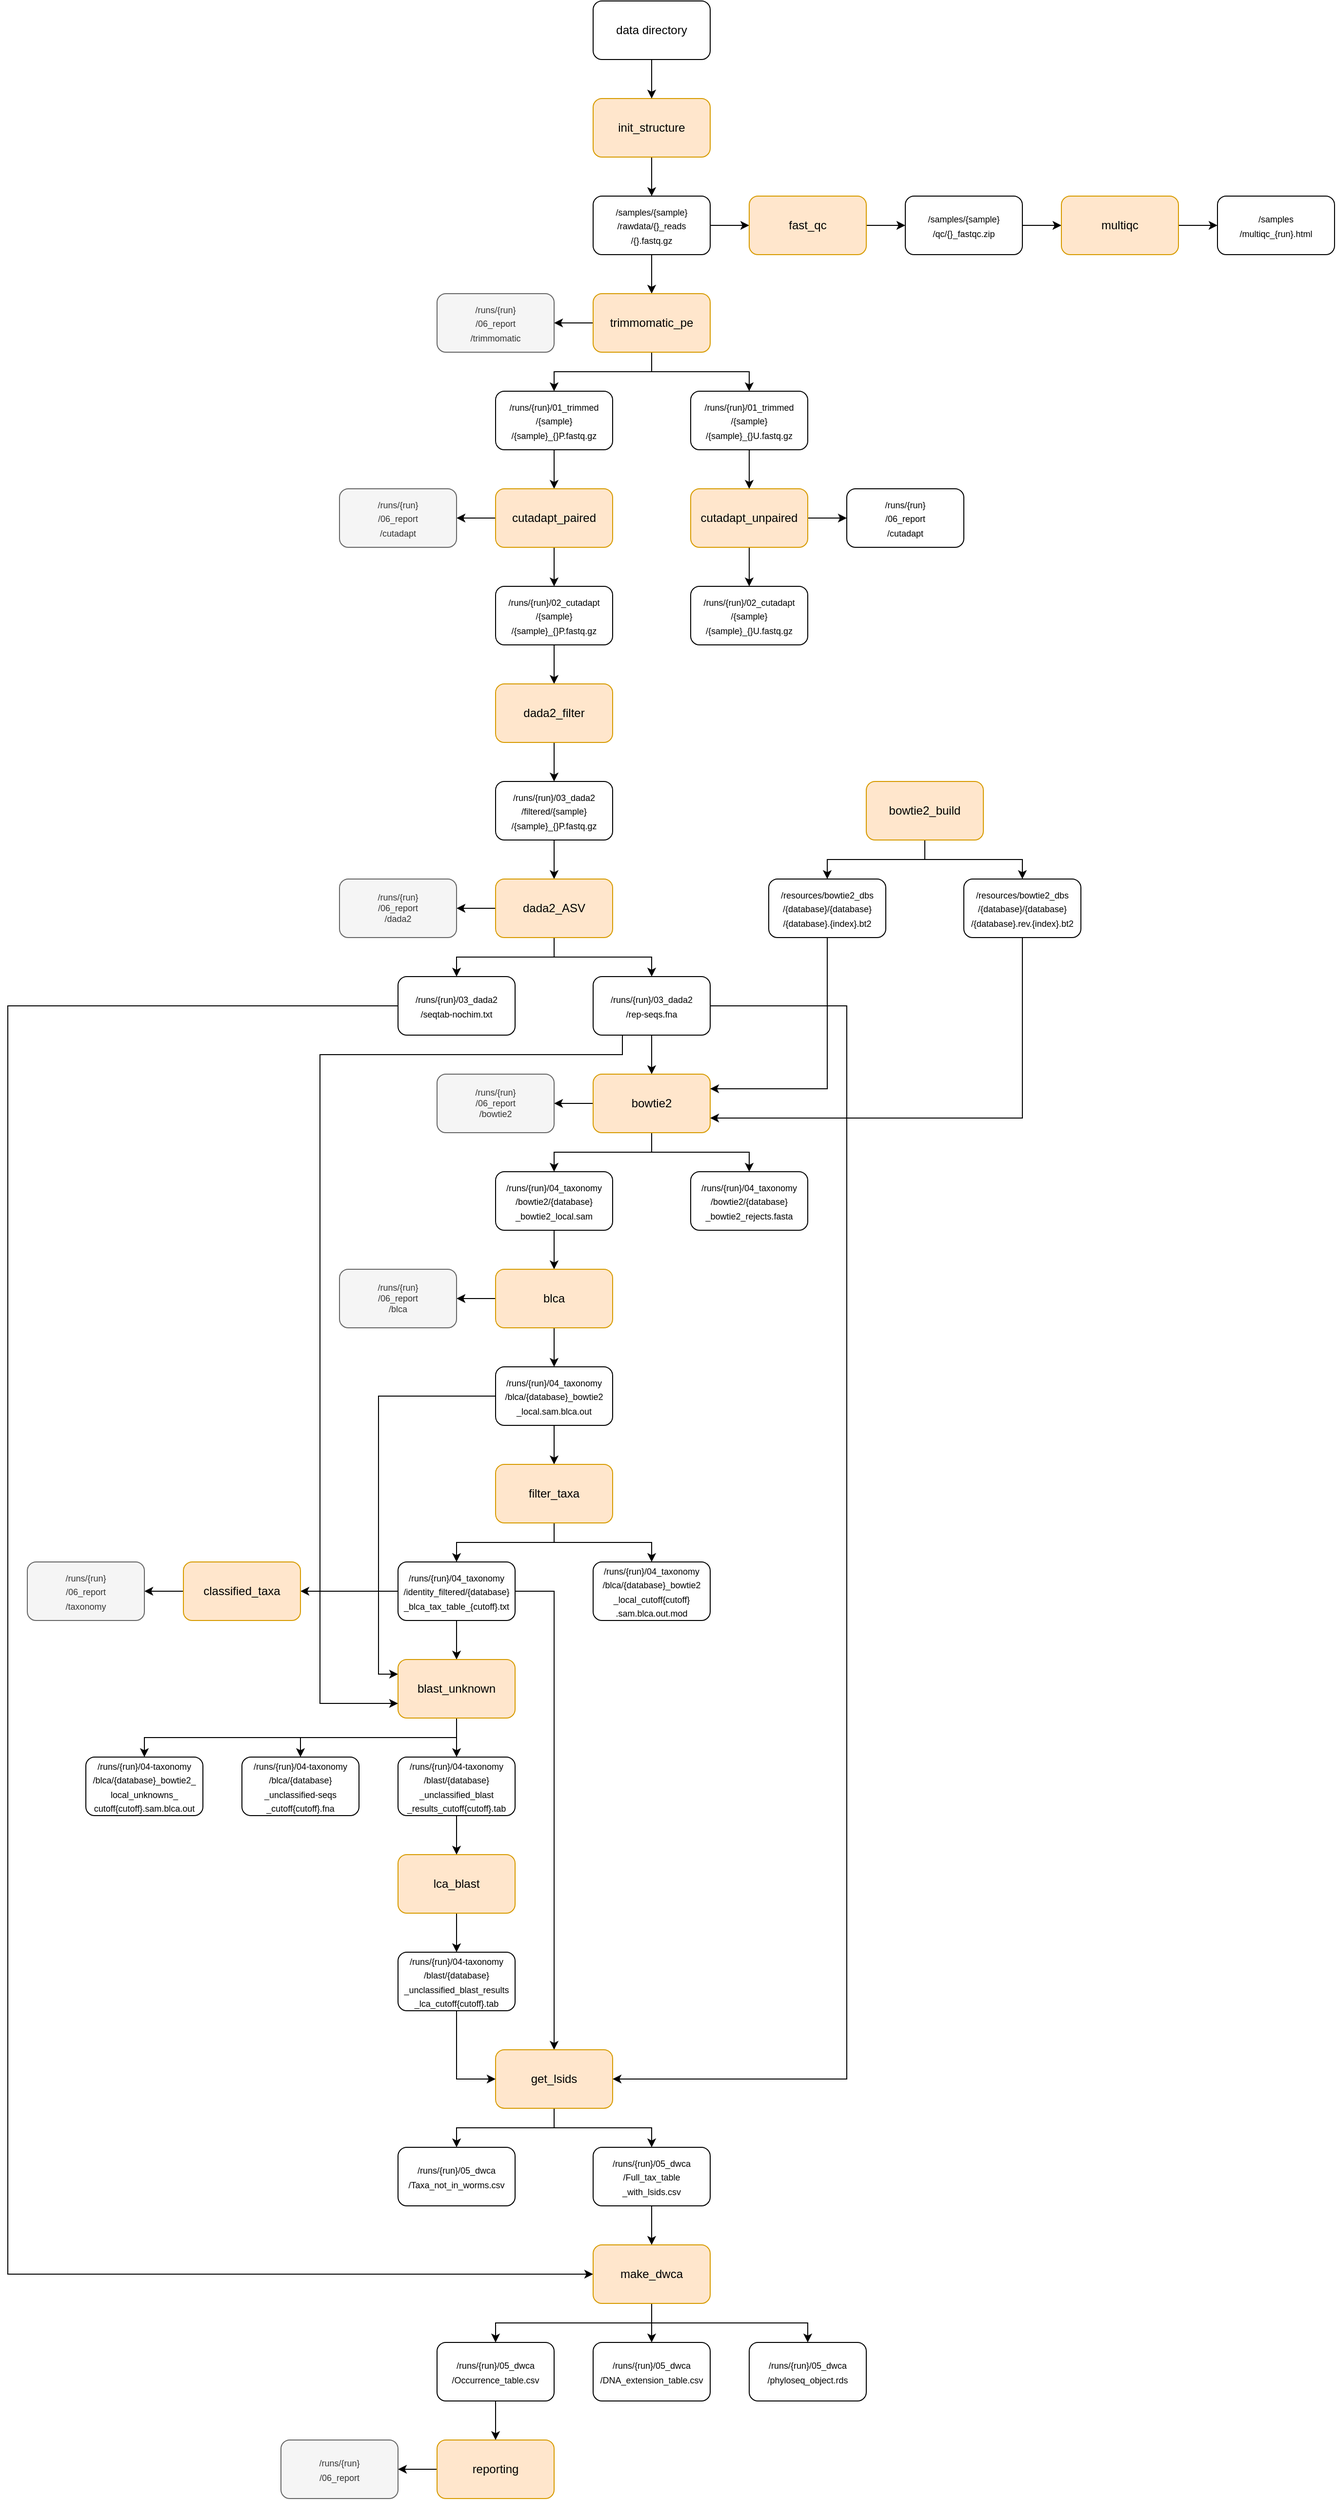 <mxfile version="20.3.0" type="device"><diagram id="ftIVpdSop07Rvwbks5K7" name="Page-1"><mxGraphModel dx="3125" dy="1142" grid="1" gridSize="10" guides="1" tooltips="1" connect="1" arrows="1" fold="1" page="1" pageScale="1" pageWidth="2339" pageHeight="3300" math="0" shadow="0"><root><mxCell id="0"/><mxCell id="1" parent="0"/><mxCell id="pwXqvUkwiRESxQuLAStF-6" style="edgeStyle=orthogonalEdgeStyle;rounded=0;orthogonalLoop=1;jettySize=auto;html=1;exitX=0.5;exitY=1;exitDx=0;exitDy=0;entryX=0.5;entryY=0;entryDx=0;entryDy=0;" parent="1" source="pwXqvUkwiRESxQuLAStF-1" target="pwXqvUkwiRESxQuLAStF-5" edge="1"><mxGeometry relative="1" as="geometry"/></mxCell><mxCell id="pwXqvUkwiRESxQuLAStF-1" value="init_structure" style="rounded=1;whiteSpace=wrap;html=1;fillColor=#ffe6cc;strokeColor=#d79b00;" parent="1" vertex="1"><mxGeometry x="480" y="140" width="120" height="60" as="geometry"/></mxCell><mxCell id="pwXqvUkwiRESxQuLAStF-4" style="edgeStyle=orthogonalEdgeStyle;rounded=0;orthogonalLoop=1;jettySize=auto;html=1;exitX=0.5;exitY=1;exitDx=0;exitDy=0;entryX=0.5;entryY=0;entryDx=0;entryDy=0;" parent="1" source="pwXqvUkwiRESxQuLAStF-3" target="pwXqvUkwiRESxQuLAStF-1" edge="1"><mxGeometry relative="1" as="geometry"/></mxCell><mxCell id="pwXqvUkwiRESxQuLAStF-3" value="data directory" style="rounded=1;whiteSpace=wrap;html=1;" parent="1" vertex="1"><mxGeometry x="480" y="40" width="120" height="60" as="geometry"/></mxCell><mxCell id="pwXqvUkwiRESxQuLAStF-8" style="edgeStyle=orthogonalEdgeStyle;rounded=0;orthogonalLoop=1;jettySize=auto;html=1;exitX=1;exitY=0.5;exitDx=0;exitDy=0;entryX=0;entryY=0.5;entryDx=0;entryDy=0;" parent="1" source="pwXqvUkwiRESxQuLAStF-5" target="pwXqvUkwiRESxQuLAStF-7" edge="1"><mxGeometry relative="1" as="geometry"/></mxCell><mxCell id="pwXqvUkwiRESxQuLAStF-18" style="edgeStyle=orthogonalEdgeStyle;rounded=0;orthogonalLoop=1;jettySize=auto;html=1;exitX=0.5;exitY=1;exitDx=0;exitDy=0;entryX=0.5;entryY=0;entryDx=0;entryDy=0;" parent="1" source="pwXqvUkwiRESxQuLAStF-5" target="pwXqvUkwiRESxQuLAStF-17" edge="1"><mxGeometry relative="1" as="geometry"/></mxCell><mxCell id="pwXqvUkwiRESxQuLAStF-5" value="&lt;font style=&quot;font-size: 9px;&quot;&gt;/samples/{sample}&lt;br&gt;/rawdata/{}_reads&lt;br&gt;/{}.fastq.gz&lt;br&gt;&lt;/font&gt;" style="rounded=1;whiteSpace=wrap;html=1;" parent="1" vertex="1"><mxGeometry x="480" y="240" width="120" height="60" as="geometry"/></mxCell><mxCell id="pwXqvUkwiRESxQuLAStF-10" style="edgeStyle=orthogonalEdgeStyle;rounded=0;orthogonalLoop=1;jettySize=auto;html=1;exitX=1;exitY=0.5;exitDx=0;exitDy=0;entryX=0;entryY=0.5;entryDx=0;entryDy=0;" parent="1" source="pwXqvUkwiRESxQuLAStF-7" target="pwXqvUkwiRESxQuLAStF-9" edge="1"><mxGeometry relative="1" as="geometry"/></mxCell><mxCell id="pwXqvUkwiRESxQuLAStF-7" value="fast_qc" style="rounded=1;whiteSpace=wrap;html=1;fillColor=#ffe6cc;strokeColor=#d79b00;" parent="1" vertex="1"><mxGeometry x="640" y="240" width="120" height="60" as="geometry"/></mxCell><mxCell id="pwXqvUkwiRESxQuLAStF-12" style="edgeStyle=orthogonalEdgeStyle;rounded=0;orthogonalLoop=1;jettySize=auto;html=1;exitX=1;exitY=0.5;exitDx=0;exitDy=0;entryX=0;entryY=0.5;entryDx=0;entryDy=0;" parent="1" source="pwXqvUkwiRESxQuLAStF-9" target="pwXqvUkwiRESxQuLAStF-11" edge="1"><mxGeometry relative="1" as="geometry"/></mxCell><mxCell id="pwXqvUkwiRESxQuLAStF-9" value="&lt;font style=&quot;font-size: 9px;&quot;&gt;/samples/{sample}&lt;br&gt;/qc/{}_fastqc.zip&lt;/font&gt;" style="rounded=1;whiteSpace=wrap;html=1;" parent="1" vertex="1"><mxGeometry x="800" y="240" width="120" height="60" as="geometry"/></mxCell><mxCell id="pwXqvUkwiRESxQuLAStF-16" style="edgeStyle=orthogonalEdgeStyle;rounded=0;orthogonalLoop=1;jettySize=auto;html=1;exitX=1;exitY=0.5;exitDx=0;exitDy=0;entryX=0;entryY=0.5;entryDx=0;entryDy=0;" parent="1" source="pwXqvUkwiRESxQuLAStF-11" target="pwXqvUkwiRESxQuLAStF-13" edge="1"><mxGeometry relative="1" as="geometry"/></mxCell><mxCell id="pwXqvUkwiRESxQuLAStF-11" value="multiqc" style="rounded=1;whiteSpace=wrap;html=1;fillColor=#ffe6cc;strokeColor=#d79b00;" parent="1" vertex="1"><mxGeometry x="960" y="240" width="120" height="60" as="geometry"/></mxCell><mxCell id="pwXqvUkwiRESxQuLAStF-13" value="&lt;font style=&quot;font-size: 9px;&quot;&gt;/samples&lt;br&gt;/multiqc_{run}.html&lt;/font&gt;" style="rounded=1;whiteSpace=wrap;html=1;" parent="1" vertex="1"><mxGeometry x="1120" y="240" width="120" height="60" as="geometry"/></mxCell><mxCell id="pwXqvUkwiRESxQuLAStF-20" style="edgeStyle=orthogonalEdgeStyle;rounded=0;orthogonalLoop=1;jettySize=auto;html=1;exitX=0.5;exitY=1;exitDx=0;exitDy=0;entryX=0.5;entryY=0;entryDx=0;entryDy=0;" parent="1" source="pwXqvUkwiRESxQuLAStF-17" target="pwXqvUkwiRESxQuLAStF-19" edge="1"><mxGeometry relative="1" as="geometry"/></mxCell><mxCell id="pwXqvUkwiRESxQuLAStF-22" style="edgeStyle=orthogonalEdgeStyle;rounded=0;orthogonalLoop=1;jettySize=auto;html=1;exitX=0;exitY=0.5;exitDx=0;exitDy=0;entryX=1;entryY=0.5;entryDx=0;entryDy=0;" parent="1" source="pwXqvUkwiRESxQuLAStF-17" target="pwXqvUkwiRESxQuLAStF-21" edge="1"><mxGeometry relative="1" as="geometry"/></mxCell><mxCell id="zPDTqEby4hd5RJzhuiAF-2" style="edgeStyle=orthogonalEdgeStyle;rounded=0;orthogonalLoop=1;jettySize=auto;html=1;exitX=0.5;exitY=1;exitDx=0;exitDy=0;entryX=0.5;entryY=0;entryDx=0;entryDy=0;fontSize=9;" parent="1" source="pwXqvUkwiRESxQuLAStF-17" target="zPDTqEby4hd5RJzhuiAF-1" edge="1"><mxGeometry relative="1" as="geometry"/></mxCell><mxCell id="pwXqvUkwiRESxQuLAStF-17" value="trimmomatic_pe" style="rounded=1;whiteSpace=wrap;html=1;fillColor=#ffe6cc;strokeColor=#d79b00;" parent="1" vertex="1"><mxGeometry x="480" y="340" width="120" height="60" as="geometry"/></mxCell><mxCell id="zPDTqEby4hd5RJzhuiAF-3" style="edgeStyle=orthogonalEdgeStyle;rounded=0;orthogonalLoop=1;jettySize=auto;html=1;exitX=0.5;exitY=1;exitDx=0;exitDy=0;entryX=0.5;entryY=0;entryDx=0;entryDy=0;fontSize=9;" parent="1" source="pwXqvUkwiRESxQuLAStF-19" target="pwXqvUkwiRESxQuLAStF-23" edge="1"><mxGeometry relative="1" as="geometry"/></mxCell><mxCell id="pwXqvUkwiRESxQuLAStF-19" value="&lt;font style=&quot;font-size: 9px;&quot;&gt;/runs/{run}/01_trimmed&lt;br&gt;/{sample}&lt;br&gt;/{sample}_{}P.fastq.gz&lt;/font&gt;" style="rounded=1;whiteSpace=wrap;html=1;" parent="1" vertex="1"><mxGeometry x="380" y="440" width="120" height="60" as="geometry"/></mxCell><mxCell id="pwXqvUkwiRESxQuLAStF-21" value="&lt;font style=&quot;font-size: 9px;&quot;&gt;/runs/{run}&lt;br&gt;/06_report&lt;br&gt;/trimmomatic&lt;/font&gt;" style="rounded=1;whiteSpace=wrap;html=1;fillColor=#f5f5f5;fontColor=#333333;strokeColor=#666666;" parent="1" vertex="1"><mxGeometry x="320" y="340" width="120" height="60" as="geometry"/></mxCell><mxCell id="pwXqvUkwiRESxQuLAStF-26" style="edgeStyle=orthogonalEdgeStyle;rounded=0;orthogonalLoop=1;jettySize=auto;html=1;exitX=0.5;exitY=1;exitDx=0;exitDy=0;entryX=0.5;entryY=0;entryDx=0;entryDy=0;" parent="1" source="pwXqvUkwiRESxQuLAStF-23" target="pwXqvUkwiRESxQuLAStF-25" edge="1"><mxGeometry relative="1" as="geometry"/></mxCell><mxCell id="pwXqvUkwiRESxQuLAStF-28" style="edgeStyle=orthogonalEdgeStyle;rounded=0;orthogonalLoop=1;jettySize=auto;html=1;exitX=0;exitY=0.5;exitDx=0;exitDy=0;entryX=1;entryY=0.5;entryDx=0;entryDy=0;" parent="1" source="pwXqvUkwiRESxQuLAStF-23" target="pwXqvUkwiRESxQuLAStF-27" edge="1"><mxGeometry relative="1" as="geometry"/></mxCell><mxCell id="pwXqvUkwiRESxQuLAStF-23" value="cutadapt_paired" style="rounded=1;whiteSpace=wrap;html=1;fillColor=#ffe6cc;strokeColor=#d79b00;" parent="1" vertex="1"><mxGeometry x="380" y="540" width="120" height="60" as="geometry"/></mxCell><mxCell id="pwXqvUkwiRESxQuLAStF-38" style="edgeStyle=orthogonalEdgeStyle;rounded=0;orthogonalLoop=1;jettySize=auto;html=1;exitX=0.5;exitY=1;exitDx=0;exitDy=0;entryX=0.5;entryY=0;entryDx=0;entryDy=0;" parent="1" source="pwXqvUkwiRESxQuLAStF-25" target="pwXqvUkwiRESxQuLAStF-37" edge="1"><mxGeometry relative="1" as="geometry"/></mxCell><mxCell id="pwXqvUkwiRESxQuLAStF-25" value="&lt;font style=&quot;font-size: 9px;&quot;&gt;/runs/{run}/02_cutadapt&lt;br&gt;/{sample}&lt;br&gt;/{sample}_{}P.fastq.gz&lt;br&gt;&lt;/font&gt;" style="rounded=1;whiteSpace=wrap;html=1;" parent="1" vertex="1"><mxGeometry x="380" y="640" width="120" height="60" as="geometry"/></mxCell><mxCell id="pwXqvUkwiRESxQuLAStF-27" value="&lt;font style=&quot;font-size: 9px;&quot;&gt;/runs/{run}&lt;br&gt;/06_report&lt;br&gt;/cutadapt&lt;/font&gt;" style="rounded=1;whiteSpace=wrap;html=1;fillColor=#f5f5f5;fontColor=#333333;strokeColor=#666666;" parent="1" vertex="1"><mxGeometry x="220" y="540" width="120" height="60" as="geometry"/></mxCell><mxCell id="pwXqvUkwiRESxQuLAStF-33" style="edgeStyle=orthogonalEdgeStyle;rounded=0;orthogonalLoop=1;jettySize=auto;html=1;exitX=1;exitY=0.5;exitDx=0;exitDy=0;entryX=0;entryY=0.5;entryDx=0;entryDy=0;" parent="1" source="pwXqvUkwiRESxQuLAStF-29" target="pwXqvUkwiRESxQuLAStF-32" edge="1"><mxGeometry relative="1" as="geometry"/></mxCell><mxCell id="pwXqvUkwiRESxQuLAStF-36" style="edgeStyle=orthogonalEdgeStyle;rounded=0;orthogonalLoop=1;jettySize=auto;html=1;exitX=0.5;exitY=1;exitDx=0;exitDy=0;entryX=0.5;entryY=0;entryDx=0;entryDy=0;" parent="1" source="pwXqvUkwiRESxQuLAStF-29" target="pwXqvUkwiRESxQuLAStF-35" edge="1"><mxGeometry relative="1" as="geometry"/></mxCell><mxCell id="pwXqvUkwiRESxQuLAStF-29" value="cutadapt_unpaired" style="rounded=1;whiteSpace=wrap;html=1;fillColor=#ffe6cc;strokeColor=#d79b00;" parent="1" vertex="1"><mxGeometry x="580" y="540" width="120" height="60" as="geometry"/></mxCell><mxCell id="pwXqvUkwiRESxQuLAStF-32" value="&lt;font style=&quot;font-size: 9px;&quot;&gt;/runs/{run}&lt;br&gt;/06_report&lt;br&gt;/cutadapt&lt;/font&gt;" style="rounded=1;whiteSpace=wrap;html=1;" parent="1" vertex="1"><mxGeometry x="740" y="540" width="120" height="60" as="geometry"/></mxCell><mxCell id="pwXqvUkwiRESxQuLAStF-35" value="&lt;span style=&quot;font-size: 9px;&quot;&gt;/runs/{run}/02_cutadapt&lt;/span&gt;&lt;br style=&quot;font-size: 9px;&quot;&gt;&lt;span style=&quot;font-size: 9px;&quot;&gt;/{sample}&lt;/span&gt;&lt;br style=&quot;font-size: 9px;&quot;&gt;&lt;span style=&quot;font-size: 9px;&quot;&gt;/{sample}_{}U.fastq.gz&lt;/span&gt;" style="rounded=1;whiteSpace=wrap;html=1;" parent="1" vertex="1"><mxGeometry x="580" y="640" width="120" height="60" as="geometry"/></mxCell><mxCell id="pwXqvUkwiRESxQuLAStF-41" style="edgeStyle=orthogonalEdgeStyle;rounded=0;orthogonalLoop=1;jettySize=auto;html=1;exitX=0.5;exitY=1;exitDx=0;exitDy=0;entryX=0.5;entryY=0;entryDx=0;entryDy=0;" parent="1" source="pwXqvUkwiRESxQuLAStF-37" target="pwXqvUkwiRESxQuLAStF-39" edge="1"><mxGeometry relative="1" as="geometry"/></mxCell><mxCell id="pwXqvUkwiRESxQuLAStF-37" value="dada2_filter" style="rounded=1;whiteSpace=wrap;html=1;fillColor=#ffe6cc;strokeColor=#d79b00;" parent="1" vertex="1"><mxGeometry x="380" y="740" width="120" height="60" as="geometry"/></mxCell><mxCell id="pwXqvUkwiRESxQuLAStF-43" style="edgeStyle=orthogonalEdgeStyle;rounded=0;orthogonalLoop=1;jettySize=auto;html=1;exitX=0.5;exitY=1;exitDx=0;exitDy=0;entryX=0.5;entryY=0;entryDx=0;entryDy=0;" parent="1" source="pwXqvUkwiRESxQuLAStF-39" target="pwXqvUkwiRESxQuLAStF-42" edge="1"><mxGeometry relative="1" as="geometry"/></mxCell><mxCell id="pwXqvUkwiRESxQuLAStF-39" value="&lt;font style=&quot;font-size: 9px;&quot;&gt;/runs/{run}/03_dada2&lt;br&gt;/filtered/{sample}&lt;br&gt;/{sample}_{}P.fastq.gz&lt;br&gt;&lt;/font&gt;" style="rounded=1;whiteSpace=wrap;html=1;" parent="1" vertex="1"><mxGeometry x="380" y="840" width="120" height="60" as="geometry"/></mxCell><mxCell id="pwXqvUkwiRESxQuLAStF-45" style="edgeStyle=orthogonalEdgeStyle;rounded=0;orthogonalLoop=1;jettySize=auto;html=1;exitX=0.5;exitY=1;exitDx=0;exitDy=0;entryX=0.5;entryY=0;entryDx=0;entryDy=0;" parent="1" source="pwXqvUkwiRESxQuLAStF-42" target="pwXqvUkwiRESxQuLAStF-44" edge="1"><mxGeometry relative="1" as="geometry"/></mxCell><mxCell id="pwXqvUkwiRESxQuLAStF-47" style="edgeStyle=orthogonalEdgeStyle;rounded=0;orthogonalLoop=1;jettySize=auto;html=1;exitX=0;exitY=0.5;exitDx=0;exitDy=0;entryX=1;entryY=0.5;entryDx=0;entryDy=0;" parent="1" source="pwXqvUkwiRESxQuLAStF-42" target="pwXqvUkwiRESxQuLAStF-46" edge="1"><mxGeometry relative="1" as="geometry"/></mxCell><mxCell id="zPDTqEby4hd5RJzhuiAF-6" style="edgeStyle=orthogonalEdgeStyle;rounded=0;orthogonalLoop=1;jettySize=auto;html=1;exitX=0.5;exitY=1;exitDx=0;exitDy=0;entryX=0.5;entryY=0;entryDx=0;entryDy=0;fontSize=9;" parent="1" source="pwXqvUkwiRESxQuLAStF-42" target="zPDTqEby4hd5RJzhuiAF-5" edge="1"><mxGeometry relative="1" as="geometry"/></mxCell><mxCell id="pwXqvUkwiRESxQuLAStF-42" value="dada2_ASV" style="rounded=1;whiteSpace=wrap;html=1;fillColor=#ffe6cc;strokeColor=#d79b00;" parent="1" vertex="1"><mxGeometry x="380" y="940" width="120" height="60" as="geometry"/></mxCell><mxCell id="zPDTqEby4hd5RJzhuiAF-43" style="edgeStyle=orthogonalEdgeStyle;rounded=0;orthogonalLoop=1;jettySize=auto;html=1;exitX=0;exitY=0.5;exitDx=0;exitDy=0;entryX=0;entryY=0.5;entryDx=0;entryDy=0;fontSize=9;" parent="1" source="pwXqvUkwiRESxQuLAStF-44" target="pwXqvUkwiRESxQuLAStF-88" edge="1"><mxGeometry relative="1" as="geometry"><Array as="points"><mxPoint x="-120" y="1070"/><mxPoint x="-120" y="2370"/></Array></mxGeometry></mxCell><mxCell id="pwXqvUkwiRESxQuLAStF-44" value="&lt;font style=&quot;font-size: 9px;&quot;&gt;/runs/{run}/03_dada2&lt;br&gt;/seqtab-nochim.txt&lt;br&gt;&lt;/font&gt;" style="rounded=1;whiteSpace=wrap;html=1;" parent="1" vertex="1"><mxGeometry x="280" y="1040" width="120" height="60" as="geometry"/></mxCell><mxCell id="pwXqvUkwiRESxQuLAStF-46" value="/runs/{run}&lt;br style=&quot;font-size: 9px;&quot;&gt;/06_report&lt;br style=&quot;font-size: 9px;&quot;&gt;/dada2" style="rounded=1;whiteSpace=wrap;html=1;fillColor=#f5f5f5;fontColor=#333333;strokeColor=#666666;fontSize=9;" parent="1" vertex="1"><mxGeometry x="220" y="940" width="120" height="60" as="geometry"/></mxCell><mxCell id="pwXqvUkwiRESxQuLAStF-51" style="edgeStyle=orthogonalEdgeStyle;rounded=0;orthogonalLoop=1;jettySize=auto;html=1;exitX=0.5;exitY=1;exitDx=0;exitDy=0;entryX=0.5;entryY=0;entryDx=0;entryDy=0;" parent="1" source="pwXqvUkwiRESxQuLAStF-48" target="pwXqvUkwiRESxQuLAStF-50" edge="1"><mxGeometry relative="1" as="geometry"/></mxCell><mxCell id="pwXqvUkwiRESxQuLAStF-53" style="edgeStyle=orthogonalEdgeStyle;rounded=0;orthogonalLoop=1;jettySize=auto;html=1;exitX=0;exitY=0.5;exitDx=0;exitDy=0;entryX=1;entryY=0.5;entryDx=0;entryDy=0;" parent="1" source="pwXqvUkwiRESxQuLAStF-48" target="pwXqvUkwiRESxQuLAStF-52" edge="1"><mxGeometry relative="1" as="geometry"/></mxCell><mxCell id="zPDTqEby4hd5RJzhuiAF-16" style="edgeStyle=orthogonalEdgeStyle;rounded=0;orthogonalLoop=1;jettySize=auto;html=1;exitX=0.5;exitY=1;exitDx=0;exitDy=0;entryX=0.5;entryY=0;entryDx=0;entryDy=0;fontSize=9;" parent="1" source="pwXqvUkwiRESxQuLAStF-48" target="zPDTqEby4hd5RJzhuiAF-15" edge="1"><mxGeometry relative="1" as="geometry"/></mxCell><mxCell id="pwXqvUkwiRESxQuLAStF-48" value="bowtie2" style="rounded=1;whiteSpace=wrap;html=1;fillColor=#ffe6cc;strokeColor=#d79b00;" parent="1" vertex="1"><mxGeometry x="480" y="1140" width="120" height="60" as="geometry"/></mxCell><mxCell id="zPDTqEby4hd5RJzhuiAF-17" style="edgeStyle=orthogonalEdgeStyle;rounded=0;orthogonalLoop=1;jettySize=auto;html=1;exitX=0.5;exitY=1;exitDx=0;exitDy=0;entryX=0.5;entryY=0;entryDx=0;entryDy=0;fontSize=9;" parent="1" source="pwXqvUkwiRESxQuLAStF-50" target="pwXqvUkwiRESxQuLAStF-56" edge="1"><mxGeometry relative="1" as="geometry"/></mxCell><mxCell id="pwXqvUkwiRESxQuLAStF-50" value="&lt;font style=&quot;font-size: 9px;&quot;&gt;/runs/{run}/04_taxonomy&lt;br&gt;/bowtie2/{database}&lt;br&gt;_bowtie2_local.sam&lt;br&gt;&lt;/font&gt;" style="rounded=1;whiteSpace=wrap;html=1;" parent="1" vertex="1"><mxGeometry x="380" y="1240" width="120" height="60" as="geometry"/></mxCell><mxCell id="pwXqvUkwiRESxQuLAStF-52" value="/runs/{run}&lt;br style=&quot;font-size: 9px;&quot;&gt;/06_report&lt;br style=&quot;font-size: 9px;&quot;&gt;/bowtie2" style="rounded=1;whiteSpace=wrap;html=1;fillColor=#f5f5f5;fontColor=#333333;strokeColor=#666666;fontSize=9;" parent="1" vertex="1"><mxGeometry x="320" y="1140" width="120" height="60" as="geometry"/></mxCell><mxCell id="pwXqvUkwiRESxQuLAStF-59" style="edgeStyle=orthogonalEdgeStyle;rounded=0;orthogonalLoop=1;jettySize=auto;html=1;exitX=0.5;exitY=1;exitDx=0;exitDy=0;entryX=0.5;entryY=0;entryDx=0;entryDy=0;" parent="1" source="pwXqvUkwiRESxQuLAStF-56" target="pwXqvUkwiRESxQuLAStF-58" edge="1"><mxGeometry relative="1" as="geometry"/></mxCell><mxCell id="pwXqvUkwiRESxQuLAStF-61" style="edgeStyle=orthogonalEdgeStyle;rounded=0;orthogonalLoop=1;jettySize=auto;html=1;exitX=0;exitY=0.5;exitDx=0;exitDy=0;entryX=1;entryY=0.5;entryDx=0;entryDy=0;" parent="1" source="pwXqvUkwiRESxQuLAStF-56" target="pwXqvUkwiRESxQuLAStF-60" edge="1"><mxGeometry relative="1" as="geometry"/></mxCell><mxCell id="pwXqvUkwiRESxQuLAStF-56" value="blca" style="rounded=1;whiteSpace=wrap;html=1;fillColor=#ffe6cc;strokeColor=#d79b00;" parent="1" vertex="1"><mxGeometry x="380" y="1340" width="120" height="60" as="geometry"/></mxCell><mxCell id="pwXqvUkwiRESxQuLAStF-63" style="edgeStyle=orthogonalEdgeStyle;rounded=0;orthogonalLoop=1;jettySize=auto;html=1;exitX=0.5;exitY=1;exitDx=0;exitDy=0;entryX=0.5;entryY=0;entryDx=0;entryDy=0;" parent="1" source="pwXqvUkwiRESxQuLAStF-58" target="pwXqvUkwiRESxQuLAStF-62" edge="1"><mxGeometry relative="1" as="geometry"/></mxCell><mxCell id="zPDTqEby4hd5RJzhuiAF-20" style="edgeStyle=orthogonalEdgeStyle;rounded=0;orthogonalLoop=1;jettySize=auto;html=1;exitX=0;exitY=0.5;exitDx=0;exitDy=0;entryX=0;entryY=0.25;entryDx=0;entryDy=0;fontSize=9;" parent="1" source="pwXqvUkwiRESxQuLAStF-58" target="pwXqvUkwiRESxQuLAStF-67" edge="1"><mxGeometry relative="1" as="geometry"/></mxCell><mxCell id="pwXqvUkwiRESxQuLAStF-58" value="&lt;span style=&quot;font-size: 9px;&quot;&gt;/runs/{run}/04_taxonomy&lt;/span&gt;&lt;br style=&quot;font-size: 9px;&quot;&gt;&lt;span style=&quot;font-size: 9px;&quot;&gt;/blca/{database}&lt;/span&gt;&lt;span style=&quot;font-size: 9px;&quot;&gt;_bowtie2&lt;br&gt;_local.sam.blca.out&lt;/span&gt;" style="rounded=1;whiteSpace=wrap;html=1;" parent="1" vertex="1"><mxGeometry x="380" y="1440" width="120" height="60" as="geometry"/></mxCell><mxCell id="pwXqvUkwiRESxQuLAStF-60" value="/runs/{run}&lt;br style=&quot;font-size: 9px;&quot;&gt;/06_report&lt;br style=&quot;font-size: 9px;&quot;&gt;/blca" style="rounded=1;whiteSpace=wrap;html=1;fillColor=#f5f5f5;fontColor=#333333;strokeColor=#666666;fontSize=9;" parent="1" vertex="1"><mxGeometry x="220" y="1340" width="120" height="60" as="geometry"/></mxCell><mxCell id="pwXqvUkwiRESxQuLAStF-65" style="edgeStyle=orthogonalEdgeStyle;rounded=0;orthogonalLoop=1;jettySize=auto;html=1;exitX=0.5;exitY=1;exitDx=0;exitDy=0;entryX=0.5;entryY=0;entryDx=0;entryDy=0;" parent="1" source="pwXqvUkwiRESxQuLAStF-62" target="pwXqvUkwiRESxQuLAStF-64" edge="1"><mxGeometry relative="1" as="geometry"/></mxCell><mxCell id="zPDTqEby4hd5RJzhuiAF-19" style="edgeStyle=orthogonalEdgeStyle;rounded=0;orthogonalLoop=1;jettySize=auto;html=1;exitX=0.5;exitY=1;exitDx=0;exitDy=0;entryX=0.5;entryY=0;entryDx=0;entryDy=0;fontSize=9;" parent="1" source="pwXqvUkwiRESxQuLAStF-62" target="zPDTqEby4hd5RJzhuiAF-18" edge="1"><mxGeometry relative="1" as="geometry"/></mxCell><mxCell id="pwXqvUkwiRESxQuLAStF-62" value="filter_taxa" style="rounded=1;whiteSpace=wrap;html=1;fillColor=#ffe6cc;strokeColor=#d79b00;" parent="1" vertex="1"><mxGeometry x="380" y="1540" width="120" height="60" as="geometry"/></mxCell><mxCell id="zPDTqEby4hd5RJzhuiAF-21" style="edgeStyle=orthogonalEdgeStyle;rounded=0;orthogonalLoop=1;jettySize=auto;html=1;exitX=0.5;exitY=1;exitDx=0;exitDy=0;entryX=0.5;entryY=0;entryDx=0;entryDy=0;fontSize=9;" parent="1" source="pwXqvUkwiRESxQuLAStF-64" target="pwXqvUkwiRESxQuLAStF-67" edge="1"><mxGeometry relative="1" as="geometry"/></mxCell><mxCell id="zPDTqEby4hd5RJzhuiAF-33" style="edgeStyle=orthogonalEdgeStyle;rounded=0;orthogonalLoop=1;jettySize=auto;html=1;exitX=1;exitY=0.5;exitDx=0;exitDy=0;fontSize=9;entryX=0.5;entryY=0;entryDx=0;entryDy=0;" parent="1" source="pwXqvUkwiRESxQuLAStF-64" target="pwXqvUkwiRESxQuLAStF-82" edge="1"><mxGeometry relative="1" as="geometry"><Array as="points"><mxPoint x="440" y="1670"/></Array></mxGeometry></mxCell><mxCell id="zPDTqEby4hd5RJzhuiAF-34" style="edgeStyle=orthogonalEdgeStyle;rounded=0;orthogonalLoop=1;jettySize=auto;html=1;exitX=0;exitY=0.5;exitDx=0;exitDy=0;entryX=1;entryY=0.5;entryDx=0;entryDy=0;fontSize=9;" parent="1" source="pwXqvUkwiRESxQuLAStF-64" target="pwXqvUkwiRESxQuLAStF-77" edge="1"><mxGeometry relative="1" as="geometry"/></mxCell><mxCell id="pwXqvUkwiRESxQuLAStF-64" value="&lt;font style=&quot;font-size: 9px;&quot;&gt;/runs/{run}/04_taxonomy&lt;br&gt;/identity_filtered/{database}&lt;br&gt;_blca_tax_table_{cutoff}.txt&lt;br&gt;&lt;/font&gt;" style="rounded=1;whiteSpace=wrap;html=1;" parent="1" vertex="1"><mxGeometry x="280" y="1640" width="120" height="60" as="geometry"/></mxCell><mxCell id="zPDTqEby4hd5RJzhuiAF-26" style="edgeStyle=orthogonalEdgeStyle;rounded=0;orthogonalLoop=1;jettySize=auto;html=1;exitX=0.5;exitY=1;exitDx=0;exitDy=0;entryX=0.5;entryY=0;entryDx=0;entryDy=0;fontSize=9;" parent="1" source="pwXqvUkwiRESxQuLAStF-67" target="zPDTqEby4hd5RJzhuiAF-23" edge="1"><mxGeometry relative="1" as="geometry"/></mxCell><mxCell id="zPDTqEby4hd5RJzhuiAF-27" style="edgeStyle=orthogonalEdgeStyle;rounded=0;orthogonalLoop=1;jettySize=auto;html=1;exitX=0.5;exitY=1;exitDx=0;exitDy=0;entryX=0.5;entryY=0;entryDx=0;entryDy=0;fontSize=9;" parent="1" source="pwXqvUkwiRESxQuLAStF-67" target="zPDTqEby4hd5RJzhuiAF-25" edge="1"><mxGeometry relative="1" as="geometry"/></mxCell><mxCell id="zPDTqEby4hd5RJzhuiAF-28" style="edgeStyle=orthogonalEdgeStyle;rounded=0;orthogonalLoop=1;jettySize=auto;html=1;exitX=0.5;exitY=1;exitDx=0;exitDy=0;entryX=0.5;entryY=0;entryDx=0;entryDy=0;fontSize=9;" parent="1" source="pwXqvUkwiRESxQuLAStF-67" target="zPDTqEby4hd5RJzhuiAF-24" edge="1"><mxGeometry relative="1" as="geometry"/></mxCell><mxCell id="pwXqvUkwiRESxQuLAStF-67" value="blast_unknown" style="rounded=1;whiteSpace=wrap;html=1;fillColor=#ffe6cc;strokeColor=#d79b00;" parent="1" vertex="1"><mxGeometry x="280" y="1740" width="120" height="60" as="geometry"/></mxCell><mxCell id="zPDTqEby4hd5RJzhuiAF-31" style="edgeStyle=orthogonalEdgeStyle;rounded=0;orthogonalLoop=1;jettySize=auto;html=1;exitX=0.5;exitY=1;exitDx=0;exitDy=0;entryX=0.5;entryY=0;entryDx=0;entryDy=0;fontSize=9;" parent="1" source="pwXqvUkwiRESxQuLAStF-74" target="zPDTqEby4hd5RJzhuiAF-30" edge="1"><mxGeometry relative="1" as="geometry"/></mxCell><mxCell id="pwXqvUkwiRESxQuLAStF-74" value="lca_blast" style="rounded=1;whiteSpace=wrap;html=1;fillColor=#ffe6cc;strokeColor=#d79b00;" parent="1" vertex="1"><mxGeometry x="280" y="1940" width="120" height="60" as="geometry"/></mxCell><mxCell id="zPDTqEby4hd5RJzhuiAF-35" style="edgeStyle=orthogonalEdgeStyle;rounded=0;orthogonalLoop=1;jettySize=auto;html=1;exitX=0;exitY=0.5;exitDx=0;exitDy=0;entryX=1;entryY=0.5;entryDx=0;entryDy=0;fontSize=9;" parent="1" source="pwXqvUkwiRESxQuLAStF-77" target="pwXqvUkwiRESxQuLAStF-80" edge="1"><mxGeometry relative="1" as="geometry"/></mxCell><mxCell id="pwXqvUkwiRESxQuLAStF-77" value="classified_taxa" style="rounded=1;whiteSpace=wrap;html=1;fillColor=#ffe6cc;strokeColor=#d79b00;" parent="1" vertex="1"><mxGeometry x="60" y="1640" width="120" height="60" as="geometry"/></mxCell><mxCell id="pwXqvUkwiRESxQuLAStF-80" value="&lt;font style=&quot;font-size: 9px;&quot;&gt;/runs/{run}&lt;br&gt;/06_report&lt;br&gt;/taxonomy&lt;/font&gt;" style="rounded=1;whiteSpace=wrap;html=1;fillColor=#f5f5f5;fontColor=#333333;strokeColor=#666666;" parent="1" vertex="1"><mxGeometry x="-100" y="1640" width="120" height="60" as="geometry"/></mxCell><mxCell id="zPDTqEby4hd5RJzhuiAF-40" style="edgeStyle=orthogonalEdgeStyle;rounded=0;orthogonalLoop=1;jettySize=auto;html=1;exitX=0.5;exitY=1;exitDx=0;exitDy=0;entryX=0.5;entryY=0;entryDx=0;entryDy=0;fontSize=9;" parent="1" source="pwXqvUkwiRESxQuLAStF-82" target="pwXqvUkwiRESxQuLAStF-86" edge="1"><mxGeometry relative="1" as="geometry"/></mxCell><mxCell id="zPDTqEby4hd5RJzhuiAF-41" style="edgeStyle=orthogonalEdgeStyle;rounded=0;orthogonalLoop=1;jettySize=auto;html=1;exitX=0.5;exitY=1;exitDx=0;exitDy=0;entryX=0.5;entryY=0;entryDx=0;entryDy=0;fontSize=9;" parent="1" source="pwXqvUkwiRESxQuLAStF-82" target="zPDTqEby4hd5RJzhuiAF-38" edge="1"><mxGeometry relative="1" as="geometry"/></mxCell><mxCell id="pwXqvUkwiRESxQuLAStF-82" value="get_lsids" style="rounded=1;whiteSpace=wrap;html=1;fillColor=#ffe6cc;strokeColor=#d79b00;" parent="1" vertex="1"><mxGeometry x="380" y="2140" width="120" height="60" as="geometry"/></mxCell><mxCell id="pwXqvUkwiRESxQuLAStF-86" value="&lt;font style=&quot;font-size: 9px;&quot;&gt;/runs/{run}/05_dwca&lt;br&gt;/Taxa_not_in_worms.csv&lt;br&gt;&lt;/font&gt;" style="rounded=1;whiteSpace=wrap;html=1;" parent="1" vertex="1"><mxGeometry x="280" y="2240" width="120" height="60" as="geometry"/></mxCell><mxCell id="zPDTqEby4hd5RJzhuiAF-46" style="edgeStyle=orthogonalEdgeStyle;rounded=0;orthogonalLoop=1;jettySize=auto;html=1;exitX=0.5;exitY=1;exitDx=0;exitDy=0;entryX=0.5;entryY=0;entryDx=0;entryDy=0;fontSize=9;" parent="1" source="pwXqvUkwiRESxQuLAStF-88" target="zPDTqEby4hd5RJzhuiAF-44" edge="1"><mxGeometry relative="1" as="geometry"/></mxCell><mxCell id="zPDTqEby4hd5RJzhuiAF-47" style="edgeStyle=orthogonalEdgeStyle;rounded=0;orthogonalLoop=1;jettySize=auto;html=1;exitX=0.5;exitY=1;exitDx=0;exitDy=0;entryX=0.5;entryY=0;entryDx=0;entryDy=0;fontSize=9;" parent="1" source="pwXqvUkwiRESxQuLAStF-88" target="zPDTqEby4hd5RJzhuiAF-45" edge="1"><mxGeometry relative="1" as="geometry"/></mxCell><mxCell id="WsmwWtBi3riSIEgXdcEe-2" style="edgeStyle=orthogonalEdgeStyle;rounded=0;orthogonalLoop=1;jettySize=auto;html=1;exitX=0.5;exitY=1;exitDx=0;exitDy=0;" edge="1" parent="1" source="pwXqvUkwiRESxQuLAStF-88" target="WsmwWtBi3riSIEgXdcEe-1"><mxGeometry relative="1" as="geometry"/></mxCell><mxCell id="pwXqvUkwiRESxQuLAStF-88" value="make_dwca" style="rounded=1;whiteSpace=wrap;html=1;fillColor=#ffe6cc;strokeColor=#d79b00;" parent="1" vertex="1"><mxGeometry x="480" y="2340" width="120" height="60" as="geometry"/></mxCell><mxCell id="zPDTqEby4hd5RJzhuiAF-48" style="edgeStyle=orthogonalEdgeStyle;rounded=0;orthogonalLoop=1;jettySize=auto;html=1;exitX=0;exitY=0.5;exitDx=0;exitDy=0;entryX=1;entryY=0.5;entryDx=0;entryDy=0;fontSize=9;" parent="1" source="pwXqvUkwiRESxQuLAStF-92" target="pwXqvUkwiRESxQuLAStF-94" edge="1"><mxGeometry relative="1" as="geometry"/></mxCell><mxCell id="pwXqvUkwiRESxQuLAStF-92" value="reporting" style="rounded=1;whiteSpace=wrap;html=1;fillColor=#ffe6cc;strokeColor=#d79b00;" parent="1" vertex="1"><mxGeometry x="320" y="2540" width="120" height="60" as="geometry"/></mxCell><mxCell id="pwXqvUkwiRESxQuLAStF-94" value="&lt;font style=&quot;font-size: 9px;&quot;&gt;/runs/{run}&lt;br&gt;/06_report&lt;/font&gt;" style="rounded=1;whiteSpace=wrap;html=1;fillColor=#f5f5f5;fontColor=#333333;strokeColor=#666666;" parent="1" vertex="1"><mxGeometry x="160" y="2540" width="120" height="60" as="geometry"/></mxCell><mxCell id="zPDTqEby4hd5RJzhuiAF-4" style="edgeStyle=orthogonalEdgeStyle;rounded=0;orthogonalLoop=1;jettySize=auto;html=1;exitX=0.5;exitY=1;exitDx=0;exitDy=0;entryX=0.5;entryY=0;entryDx=0;entryDy=0;fontSize=9;" parent="1" source="zPDTqEby4hd5RJzhuiAF-1" target="pwXqvUkwiRESxQuLAStF-29" edge="1"><mxGeometry relative="1" as="geometry"/></mxCell><mxCell id="zPDTqEby4hd5RJzhuiAF-1" value="&lt;font style=&quot;font-size: 9px;&quot;&gt;/runs/{run}/01_trimmed&lt;br&gt;/{sample}&lt;br&gt;/{sample}_{}U.fastq.gz&lt;/font&gt;" style="rounded=1;whiteSpace=wrap;html=1;" parent="1" vertex="1"><mxGeometry x="580" y="440" width="120" height="60" as="geometry"/></mxCell><mxCell id="zPDTqEby4hd5RJzhuiAF-12" style="edgeStyle=orthogonalEdgeStyle;rounded=0;orthogonalLoop=1;jettySize=auto;html=1;exitX=0.5;exitY=1;exitDx=0;exitDy=0;entryX=0.5;entryY=0;entryDx=0;entryDy=0;fontSize=9;" parent="1" source="zPDTqEby4hd5RJzhuiAF-5" target="pwXqvUkwiRESxQuLAStF-48" edge="1"><mxGeometry relative="1" as="geometry"/></mxCell><mxCell id="zPDTqEby4hd5RJzhuiAF-22" style="edgeStyle=orthogonalEdgeStyle;rounded=0;orthogonalLoop=1;jettySize=auto;html=1;exitX=0.25;exitY=1;exitDx=0;exitDy=0;entryX=0;entryY=0.75;entryDx=0;entryDy=0;fontSize=9;" parent="1" source="zPDTqEby4hd5RJzhuiAF-5" target="pwXqvUkwiRESxQuLAStF-67" edge="1"><mxGeometry relative="1" as="geometry"><Array as="points"><mxPoint x="510" y="1120"/><mxPoint x="200" y="1120"/><mxPoint x="200" y="1785"/></Array></mxGeometry></mxCell><mxCell id="zPDTqEby4hd5RJzhuiAF-36" style="edgeStyle=orthogonalEdgeStyle;rounded=0;orthogonalLoop=1;jettySize=auto;html=1;exitX=1;exitY=0.5;exitDx=0;exitDy=0;entryX=1;entryY=0.5;entryDx=0;entryDy=0;fontSize=9;" parent="1" source="zPDTqEby4hd5RJzhuiAF-5" target="pwXqvUkwiRESxQuLAStF-82" edge="1"><mxGeometry relative="1" as="geometry"><Array as="points"><mxPoint x="740" y="1070"/><mxPoint x="740" y="2170"/></Array></mxGeometry></mxCell><mxCell id="zPDTqEby4hd5RJzhuiAF-5" value="&lt;font style=&quot;font-size: 9px;&quot;&gt;/runs/{run}/03_dada2&lt;br&gt;/rep-seqs.fna&lt;br&gt;&lt;/font&gt;" style="rounded=1;whiteSpace=wrap;html=1;" parent="1" vertex="1"><mxGeometry x="480" y="1040" width="120" height="60" as="geometry"/></mxCell><mxCell id="zPDTqEby4hd5RJzhuiAF-10" style="edgeStyle=orthogonalEdgeStyle;rounded=0;orthogonalLoop=1;jettySize=auto;html=1;exitX=0.5;exitY=1;exitDx=0;exitDy=0;entryX=0.5;entryY=0;entryDx=0;entryDy=0;fontSize=9;" parent="1" source="zPDTqEby4hd5RJzhuiAF-7" target="zPDTqEby4hd5RJzhuiAF-9" edge="1"><mxGeometry relative="1" as="geometry"/></mxCell><mxCell id="zPDTqEby4hd5RJzhuiAF-11" style="edgeStyle=orthogonalEdgeStyle;rounded=0;orthogonalLoop=1;jettySize=auto;html=1;exitX=0.5;exitY=1;exitDx=0;exitDy=0;entryX=0.5;entryY=0;entryDx=0;entryDy=0;fontSize=9;" parent="1" source="zPDTqEby4hd5RJzhuiAF-7" target="zPDTqEby4hd5RJzhuiAF-8" edge="1"><mxGeometry relative="1" as="geometry"/></mxCell><mxCell id="zPDTqEby4hd5RJzhuiAF-7" value="bowtie2_build" style="rounded=1;whiteSpace=wrap;html=1;fillColor=#ffe6cc;strokeColor=#d79b00;" parent="1" vertex="1"><mxGeometry x="760" y="840" width="120" height="60" as="geometry"/></mxCell><mxCell id="zPDTqEby4hd5RJzhuiAF-14" style="edgeStyle=orthogonalEdgeStyle;rounded=0;orthogonalLoop=1;jettySize=auto;html=1;exitX=0.5;exitY=1;exitDx=0;exitDy=0;entryX=1;entryY=0.75;entryDx=0;entryDy=0;fontSize=9;" parent="1" source="zPDTqEby4hd5RJzhuiAF-8" target="pwXqvUkwiRESxQuLAStF-48" edge="1"><mxGeometry relative="1" as="geometry"/></mxCell><mxCell id="zPDTqEby4hd5RJzhuiAF-8" value="&lt;font style=&quot;font-size: 9px;&quot;&gt;/resources/bowtie2_dbs&lt;br&gt;/{database}/{database}&lt;br&gt;/{database}.rev.{index}.bt2&lt;br&gt;&lt;/font&gt;" style="rounded=1;whiteSpace=wrap;html=1;" parent="1" vertex="1"><mxGeometry x="860" y="940" width="120" height="60" as="geometry"/></mxCell><mxCell id="zPDTqEby4hd5RJzhuiAF-13" style="edgeStyle=orthogonalEdgeStyle;rounded=0;orthogonalLoop=1;jettySize=auto;html=1;exitX=0.5;exitY=1;exitDx=0;exitDy=0;entryX=1;entryY=0.25;entryDx=0;entryDy=0;fontSize=9;" parent="1" source="zPDTqEby4hd5RJzhuiAF-9" target="pwXqvUkwiRESxQuLAStF-48" edge="1"><mxGeometry relative="1" as="geometry"/></mxCell><mxCell id="zPDTqEby4hd5RJzhuiAF-9" value="&lt;font style=&quot;font-size: 9px;&quot;&gt;/resources/bowtie2_dbs&lt;br&gt;/{database}/{database}&lt;br&gt;/{database}.{index}.bt2&lt;br&gt;&lt;/font&gt;" style="rounded=1;whiteSpace=wrap;html=1;" parent="1" vertex="1"><mxGeometry x="660" y="940" width="120" height="60" as="geometry"/></mxCell><mxCell id="zPDTqEby4hd5RJzhuiAF-15" value="&lt;font style=&quot;font-size: 9px;&quot;&gt;/runs/{run}/04_taxonomy&lt;br&gt;/bowtie2/{database}&lt;br&gt;_bowtie2_rejects.fasta&lt;br&gt;&lt;/font&gt;" style="rounded=1;whiteSpace=wrap;html=1;" parent="1" vertex="1"><mxGeometry x="580" y="1240" width="120" height="60" as="geometry"/></mxCell><mxCell id="zPDTqEby4hd5RJzhuiAF-18" value="&lt;font style=&quot;font-size: 9px;&quot;&gt;/runs/{run}/04_taxonomy&lt;br&gt;/blca/{database}_bowtie2&lt;br&gt;_local_cutoff{cutoff}&lt;br&gt;.sam.blca.out.mod&lt;br&gt;&lt;/font&gt;" style="rounded=1;whiteSpace=wrap;html=1;" parent="1" vertex="1"><mxGeometry x="480" y="1640" width="120" height="60" as="geometry"/></mxCell><mxCell id="zPDTqEby4hd5RJzhuiAF-23" value="&lt;font style=&quot;font-size: 9px;&quot;&gt;/runs/{run}/04-taxonomy&lt;br&gt;/blca/{database}_bowtie2_&lt;br&gt;local_unknowns_&lt;br&gt;cutoff{cutoff}.sam.blca.out&lt;/font&gt;" style="rounded=1;whiteSpace=wrap;html=1;" parent="1" vertex="1"><mxGeometry x="-40" y="1840" width="120" height="60" as="geometry"/></mxCell><mxCell id="zPDTqEby4hd5RJzhuiAF-24" value="&lt;font style=&quot;font-size: 9px;&quot;&gt;/runs/{run}/04-taxonomy&lt;br&gt;/blca/{database}&lt;br&gt;_unclassified-seqs&lt;br&gt;_cutoff{cutoff}.fna&lt;/font&gt;" style="rounded=1;whiteSpace=wrap;html=1;" parent="1" vertex="1"><mxGeometry x="120" y="1840" width="120" height="60" as="geometry"/></mxCell><mxCell id="zPDTqEby4hd5RJzhuiAF-29" style="edgeStyle=orthogonalEdgeStyle;rounded=0;orthogonalLoop=1;jettySize=auto;html=1;exitX=0.5;exitY=1;exitDx=0;exitDy=0;entryX=0.5;entryY=0;entryDx=0;entryDy=0;fontSize=9;" parent="1" source="zPDTqEby4hd5RJzhuiAF-25" target="pwXqvUkwiRESxQuLAStF-74" edge="1"><mxGeometry relative="1" as="geometry"/></mxCell><mxCell id="zPDTqEby4hd5RJzhuiAF-25" value="&lt;font style=&quot;font-size: 9px;&quot;&gt;/runs/{run}/04-taxonomy&lt;br&gt;/blast/{database}&lt;br&gt;_unclassified_blast&lt;br&gt;_results_cutoff{cutoff}.tab&lt;/font&gt;" style="rounded=1;whiteSpace=wrap;html=1;" parent="1" vertex="1"><mxGeometry x="280" y="1840" width="120" height="60" as="geometry"/></mxCell><mxCell id="zPDTqEby4hd5RJzhuiAF-37" style="edgeStyle=orthogonalEdgeStyle;rounded=0;orthogonalLoop=1;jettySize=auto;html=1;exitX=0.5;exitY=1;exitDx=0;exitDy=0;entryX=0;entryY=0.5;entryDx=0;entryDy=0;fontSize=9;" parent="1" source="zPDTqEby4hd5RJzhuiAF-30" target="pwXqvUkwiRESxQuLAStF-82" edge="1"><mxGeometry relative="1" as="geometry"/></mxCell><mxCell id="zPDTqEby4hd5RJzhuiAF-30" value="&lt;font style=&quot;font-size: 9px;&quot;&gt;/runs/{run}/04-taxonomy&lt;br&gt;/blast/{database}&lt;br&gt;_unclassified_blast_results&lt;br&gt;_lca_cutoff{cutoff}.tab&lt;/font&gt;" style="rounded=1;whiteSpace=wrap;html=1;" parent="1" vertex="1"><mxGeometry x="280" y="2040" width="120" height="60" as="geometry"/></mxCell><mxCell id="zPDTqEby4hd5RJzhuiAF-42" style="edgeStyle=orthogonalEdgeStyle;rounded=0;orthogonalLoop=1;jettySize=auto;html=1;exitX=0.5;exitY=1;exitDx=0;exitDy=0;entryX=0.5;entryY=0;entryDx=0;entryDy=0;fontSize=9;" parent="1" source="zPDTqEby4hd5RJzhuiAF-38" target="pwXqvUkwiRESxQuLAStF-88" edge="1"><mxGeometry relative="1" as="geometry"/></mxCell><mxCell id="zPDTqEby4hd5RJzhuiAF-38" value="&lt;font style=&quot;font-size: 9px;&quot;&gt;/runs/{run}/05_dwca&lt;br&gt;/Full_tax_table&lt;br&gt;_with_lsids.csv&lt;br&gt;&lt;/font&gt;" style="rounded=1;whiteSpace=wrap;html=1;" parent="1" vertex="1"><mxGeometry x="480" y="2240" width="120" height="60" as="geometry"/></mxCell><mxCell id="zPDTqEby4hd5RJzhuiAF-49" style="edgeStyle=orthogonalEdgeStyle;rounded=0;orthogonalLoop=1;jettySize=auto;html=1;exitX=0.5;exitY=1;exitDx=0;exitDy=0;entryX=0.5;entryY=0;entryDx=0;entryDy=0;fontSize=9;" parent="1" source="zPDTqEby4hd5RJzhuiAF-44" target="pwXqvUkwiRESxQuLAStF-92" edge="1"><mxGeometry relative="1" as="geometry"/></mxCell><mxCell id="zPDTqEby4hd5RJzhuiAF-44" value="&lt;font style=&quot;font-size: 9px;&quot;&gt;/runs/{run}/05_dwca&lt;br&gt;/Occurrence_table.csv&lt;br&gt;&lt;/font&gt;" style="rounded=1;whiteSpace=wrap;html=1;" parent="1" vertex="1"><mxGeometry x="320" y="2440" width="120" height="60" as="geometry"/></mxCell><mxCell id="zPDTqEby4hd5RJzhuiAF-45" value="&lt;font style=&quot;font-size: 9px;&quot;&gt;/runs/{run}/05_dwca&lt;br&gt;/DNA_extension_table.csv&lt;br&gt;&lt;/font&gt;" style="rounded=1;whiteSpace=wrap;html=1;" parent="1" vertex="1"><mxGeometry x="480" y="2440" width="120" height="60" as="geometry"/></mxCell><mxCell id="WsmwWtBi3riSIEgXdcEe-1" value="&lt;font style=&quot;font-size: 9px;&quot;&gt;/runs/{run}/05_dwca&lt;br&gt;/phyloseq_object.rds&lt;br&gt;&lt;/font&gt;" style="rounded=1;whiteSpace=wrap;html=1;" vertex="1" parent="1"><mxGeometry x="640" y="2440" width="120" height="60" as="geometry"/></mxCell></root></mxGraphModel></diagram></mxfile>